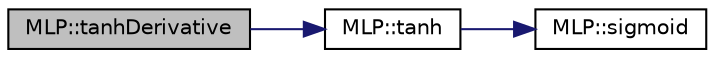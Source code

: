 digraph "MLP::tanhDerivative"
{
  bgcolor="transparent";
  edge [fontname="Helvetica",fontsize="10",labelfontname="Helvetica",labelfontsize="10"];
  node [fontname="Helvetica",fontsize="10",shape=record];
  rankdir="LR";
  Node45 [label="MLP::tanhDerivative",height=0.2,width=0.4,color="black", fillcolor="grey75", style="filled", fontcolor="black"];
  Node45 -> Node46 [color="midnightblue",fontsize="10",style="solid",fontname="Helvetica"];
  Node46 [label="MLP::tanh",height=0.2,width=0.4,color="black",URL="$classMLP.html#adf512fba557c119b23ca9f782d786f83"];
  Node46 -> Node47 [color="midnightblue",fontsize="10",style="solid",fontname="Helvetica"];
  Node47 [label="MLP::sigmoid",height=0.2,width=0.4,color="black",URL="$classMLP.html#aca6533fff94b0850e63538e3703b2225"];
}
